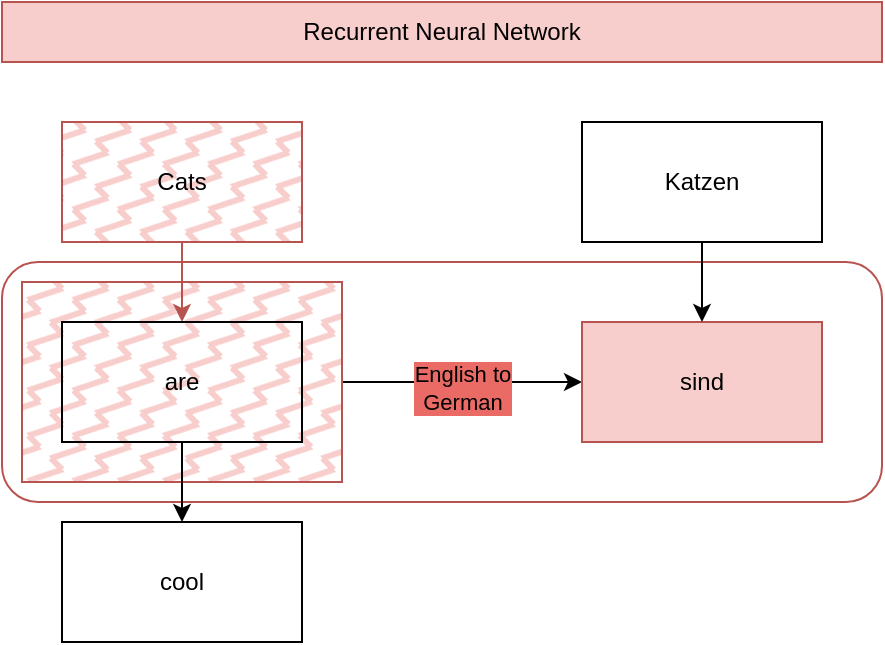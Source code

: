 <mxfile version="21.6.5" type="github">
  <diagram name="RNN Attention" id="mAWbEG3JjYHGHZbYuTuC">
    <mxGraphModel dx="1283" dy="950" grid="1" gridSize="10" guides="1" tooltips="1" connect="1" arrows="1" fold="1" page="1" pageScale="1" pageWidth="850" pageHeight="1100" math="0" shadow="0">
      <root>
        <mxCell id="0" />
        <mxCell id="1" parent="0" />
        <mxCell id="julchLOxvI4Lb5Ah7MZv-12" value="" style="rounded=1;whiteSpace=wrap;html=1;fillColor=none;strokeColor=#b85450;" parent="1" vertex="1">
          <mxGeometry x="10" y="140" width="440" height="120" as="geometry" />
        </mxCell>
        <mxCell id="julchLOxvI4Lb5Ah7MZv-11" value="" style="edgeStyle=orthogonalEdgeStyle;rounded=0;orthogonalLoop=1;jettySize=auto;html=1;" parent="1" source="julchLOxvI4Lb5Ah7MZv-9" target="julchLOxvI4Lb5Ah7MZv-10" edge="1">
          <mxGeometry relative="1" as="geometry" />
        </mxCell>
        <mxCell id="julchLOxvI4Lb5Ah7MZv-13" value="English to&lt;br&gt;German" style="edgeLabel;html=1;align=center;verticalAlign=middle;resizable=0;points=[];labelBackgroundColor=#EA6B66;spacingTop=5;spacing=3;" parent="julchLOxvI4Lb5Ah7MZv-11" vertex="1" connectable="0">
          <mxGeometry relative="1" as="geometry">
            <mxPoint as="offset" />
          </mxGeometry>
        </mxCell>
        <mxCell id="julchLOxvI4Lb5Ah7MZv-9" value="" style="rounded=0;whiteSpace=wrap;html=1;fillColor=#f8cecc;strokeColor=#b85450;fillStyle=zigzag-line;" parent="1" vertex="1">
          <mxGeometry x="20" y="150" width="160" height="100" as="geometry" />
        </mxCell>
        <mxCell id="julchLOxvI4Lb5Ah7MZv-8" style="edgeStyle=orthogonalEdgeStyle;rounded=0;orthogonalLoop=1;jettySize=auto;html=1;fillColor=#f8cecc;strokeColor=#b85450;" parent="1" source="julchLOxvI4Lb5Ah7MZv-1" target="julchLOxvI4Lb5Ah7MZv-4" edge="1">
          <mxGeometry relative="1" as="geometry" />
        </mxCell>
        <mxCell id="julchLOxvI4Lb5Ah7MZv-1" value="Cats" style="rounded=0;whiteSpace=wrap;html=1;fillStyle=zigzag-line;fillColor=#f8cecc;strokeColor=#b85450;" parent="1" vertex="1">
          <mxGeometry x="40" y="70" width="120" height="60" as="geometry" />
        </mxCell>
        <mxCell id="julchLOxvI4Lb5Ah7MZv-6" value="" style="edgeStyle=orthogonalEdgeStyle;rounded=0;orthogonalLoop=1;jettySize=auto;html=1;" parent="1" source="julchLOxvI4Lb5Ah7MZv-4" target="julchLOxvI4Lb5Ah7MZv-5" edge="1">
          <mxGeometry relative="1" as="geometry" />
        </mxCell>
        <mxCell id="julchLOxvI4Lb5Ah7MZv-4" value="are" style="rounded=0;whiteSpace=wrap;html=1;fillColor=none;" parent="1" vertex="1">
          <mxGeometry x="40" y="170" width="120" height="60" as="geometry" />
        </mxCell>
        <mxCell id="julchLOxvI4Lb5Ah7MZv-5" value="cool" style="rounded=0;whiteSpace=wrap;html=1;" parent="1" vertex="1">
          <mxGeometry x="40" y="270" width="120" height="60" as="geometry" />
        </mxCell>
        <mxCell id="julchLOxvI4Lb5Ah7MZv-7" value="Recurrent Neural Network" style="text;html=1;strokeColor=#b85450;fillColor=#f8cecc;align=center;verticalAlign=middle;whiteSpace=wrap;rounded=0;labelBackgroundColor=none;" parent="1" vertex="1">
          <mxGeometry x="10" y="10" width="440" height="30" as="geometry" />
        </mxCell>
        <mxCell id="julchLOxvI4Lb5Ah7MZv-10" value="sind" style="rounded=0;whiteSpace=wrap;html=1;fillStyle=solid;fillColor=#f8cecc;strokeColor=#b85450;" parent="1" vertex="1">
          <mxGeometry x="300" y="170" width="120" height="60" as="geometry" />
        </mxCell>
        <mxCell id="julchLOxvI4Lb5Ah7MZv-20" style="edgeStyle=orthogonalEdgeStyle;rounded=0;orthogonalLoop=1;jettySize=auto;html=1;" parent="1" source="julchLOxvI4Lb5Ah7MZv-19" target="julchLOxvI4Lb5Ah7MZv-10" edge="1">
          <mxGeometry relative="1" as="geometry" />
        </mxCell>
        <mxCell id="julchLOxvI4Lb5Ah7MZv-19" value="Katzen" style="rounded=0;whiteSpace=wrap;html=1;fillStyle=solid;" parent="1" vertex="1">
          <mxGeometry x="300" y="70" width="120" height="60" as="geometry" />
        </mxCell>
      </root>
    </mxGraphModel>
  </diagram>
</mxfile>

